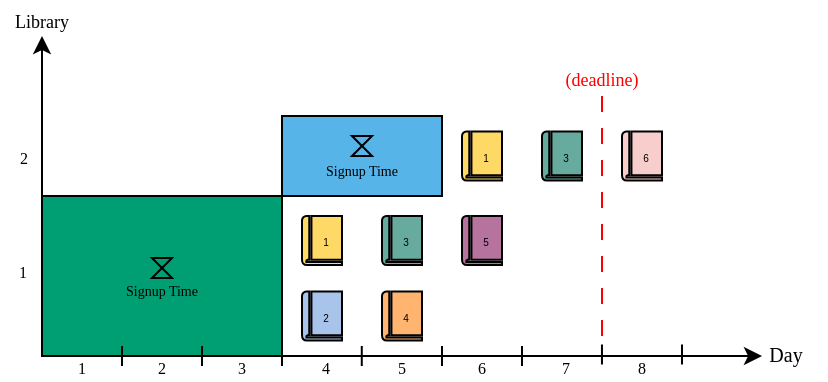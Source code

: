 <mxfile version="21.6.8" type="device" pages="2">
  <diagram name="example" id="hwzFVTMM_uJyrM2o6dDl">
    <mxGraphModel dx="954" dy="663" grid="1" gridSize="10" guides="1" tooltips="1" connect="1" arrows="1" fold="1" page="1" pageScale="1" pageWidth="827" pageHeight="1169" math="0" shadow="0">
      <root>
        <mxCell id="0" />
        <mxCell id="1" parent="0" />
        <mxCell id="ofYdp0S4x2xCZE4zrVgu-2" value="" style="endArrow=classic;html=1;rounded=0;" parent="1" edge="1">
          <mxGeometry width="50" height="50" relative="1" as="geometry">
            <mxPoint x="240" y="520" as="sourcePoint" />
            <mxPoint x="240" y="360" as="targetPoint" />
          </mxGeometry>
        </mxCell>
        <mxCell id="ofYdp0S4x2xCZE4zrVgu-3" value="" style="endArrow=classic;html=1;rounded=0;" parent="1" edge="1">
          <mxGeometry width="50" height="50" relative="1" as="geometry">
            <mxPoint x="260" y="520" as="sourcePoint" />
            <mxPoint x="600" y="520" as="targetPoint" />
          </mxGeometry>
        </mxCell>
        <mxCell id="ofYdp0S4x2xCZE4zrVgu-4" value="" style="rounded=0;whiteSpace=wrap;html=1;fillColor=#009E73;" parent="1" vertex="1">
          <mxGeometry x="240" y="440" width="120" height="80" as="geometry" />
        </mxCell>
        <mxCell id="ofYdp0S4x2xCZE4zrVgu-5" value="" style="rounded=0;whiteSpace=wrap;html=1;fillColor=#56B4E9;" parent="1" vertex="1">
          <mxGeometry x="360" y="400" width="80" height="40" as="geometry" />
        </mxCell>
        <mxCell id="ofYdp0S4x2xCZE4zrVgu-9" value="" style="sketch=0;pointerEvents=1;shadow=0;dashed=0;html=1;labelPosition=center;verticalLabelPosition=bottom;verticalAlign=top;outlineConnect=0;align=center;shape=mxgraph.office.concepts.book_journal;fillColor=#A9C4EB;" parent="1" vertex="1">
          <mxGeometry x="370" y="487.75" width="20" height="24.5" as="geometry" />
        </mxCell>
        <mxCell id="ofYdp0S4x2xCZE4zrVgu-10" value="" style="sketch=0;pointerEvents=1;shadow=0;dashed=0;html=1;labelPosition=center;verticalLabelPosition=bottom;verticalAlign=top;outlineConnect=0;align=center;shape=mxgraph.office.concepts.book_journal;fillColor=#FFD966;" parent="1" vertex="1">
          <mxGeometry x="370" y="450" width="20" height="24.5" as="geometry" />
        </mxCell>
        <mxCell id="ofYdp0S4x2xCZE4zrVgu-11" value="" style="sketch=0;pointerEvents=1;shadow=0;dashed=0;html=1;labelPosition=center;verticalLabelPosition=bottom;verticalAlign=top;outlineConnect=0;align=center;shape=mxgraph.office.concepts.book_journal;fillColor=#67AB9F;" parent="1" vertex="1">
          <mxGeometry x="410" y="450" width="20" height="24.5" as="geometry" />
        </mxCell>
        <mxCell id="ofYdp0S4x2xCZE4zrVgu-13" value="" style="sketch=0;pointerEvents=1;shadow=0;dashed=0;html=1;labelPosition=center;verticalLabelPosition=bottom;verticalAlign=top;outlineConnect=0;align=center;shape=mxgraph.office.concepts.book_journal;fillColor=#FFB570;" parent="1" vertex="1">
          <mxGeometry x="410" y="487.75" width="20" height="24.5" as="geometry" />
        </mxCell>
        <mxCell id="ofYdp0S4x2xCZE4zrVgu-14" value="" style="sketch=0;pointerEvents=1;shadow=0;dashed=0;html=1;labelPosition=center;verticalLabelPosition=bottom;verticalAlign=top;outlineConnect=0;align=center;shape=mxgraph.office.concepts.book_journal;fontColor=default;labelBackgroundColor=default;fillColor=#FFD966;" parent="1" vertex="1">
          <mxGeometry x="450" y="407.75" width="20" height="24.5" as="geometry" />
        </mxCell>
        <mxCell id="ofYdp0S4x2xCZE4zrVgu-15" value="" style="sketch=0;pointerEvents=1;shadow=0;dashed=0;html=1;labelPosition=center;verticalLabelPosition=bottom;verticalAlign=top;outlineConnect=0;align=center;shape=mxgraph.office.concepts.book_journal;fillColor=#B5739D;" parent="1" vertex="1">
          <mxGeometry x="450" y="450" width="20" height="24.5" as="geometry" />
        </mxCell>
        <mxCell id="ofYdp0S4x2xCZE4zrVgu-16" value="" style="sketch=0;pointerEvents=1;shadow=0;dashed=0;html=1;labelPosition=center;verticalLabelPosition=bottom;verticalAlign=top;outlineConnect=0;align=center;shape=mxgraph.office.concepts.book_journal;fillColor=#67AB9F;" parent="1" vertex="1">
          <mxGeometry x="490" y="407.75" width="20" height="24.5" as="geometry" />
        </mxCell>
        <mxCell id="ofYdp0S4x2xCZE4zrVgu-19" value="" style="sketch=0;pointerEvents=1;shadow=0;dashed=0;html=1;labelPosition=center;verticalLabelPosition=bottom;verticalAlign=top;outlineConnect=0;align=center;shape=mxgraph.office.concepts.book_journal;fillColor=#F8CECC;" parent="1" vertex="1">
          <mxGeometry x="530" y="407.75" width="20" height="24.5" as="geometry" />
        </mxCell>
        <mxCell id="ofYdp0S4x2xCZE4zrVgu-20" value="&lt;font data-font-src=&quot;https://fonts.googleapis.com/css?family=Linux+Libertine&quot; face=&quot;Linux Libertine&quot; style=&quot;font-size: 7px;&quot;&gt;Signup Time&lt;/font&gt;" style="text;html=1;strokeColor=none;fillColor=none;align=center;verticalAlign=middle;whiteSpace=wrap;rounded=0;" parent="1" vertex="1">
          <mxGeometry x="265" y="477.75" width="70" height="17.25" as="geometry" />
        </mxCell>
        <mxCell id="ofYdp0S4x2xCZE4zrVgu-21" value="&lt;font data-font-src=&quot;https://fonts.googleapis.com/css?family=Linux+Libertine&quot; face=&quot;Linux Libertine&quot; style=&quot;font-size: 7px;&quot;&gt;Signup Time&lt;/font&gt;" style="text;html=1;strokeColor=none;fillColor=none;align=center;verticalAlign=middle;whiteSpace=wrap;rounded=0;" parent="1" vertex="1">
          <mxGeometry x="360" y="420" width="80" height="12.25" as="geometry" />
        </mxCell>
        <mxCell id="ofYdp0S4x2xCZE4zrVgu-23" value="" style="shape=collate;html=1;fontSize=10;strokeColor=default;fillColor=none;" parent="1" vertex="1">
          <mxGeometry x="295" y="471" width="10" height="10" as="geometry" />
        </mxCell>
        <mxCell id="ofYdp0S4x2xCZE4zrVgu-26" value="" style="shape=collate;html=1;fontSize=10;fillColor=none;" parent="1" vertex="1">
          <mxGeometry x="395" y="410" width="10" height="10" as="geometry" />
        </mxCell>
        <mxCell id="ofYdp0S4x2xCZE4zrVgu-27" value="&lt;font style=&quot;font-size: 5px;&quot;&gt;1&lt;/font&gt;" style="text;html=1;strokeColor=none;fillColor=none;align=center;verticalAlign=middle;whiteSpace=wrap;rounded=0;fontSize=5;" parent="1" vertex="1">
          <mxGeometry x="377" y="457.25" width="10" height="10" as="geometry" />
        </mxCell>
        <mxCell id="ofYdp0S4x2xCZE4zrVgu-30" value="&lt;font style=&quot;font-size: 5px;&quot;&gt;2&lt;/font&gt;" style="text;html=1;strokeColor=none;fillColor=none;align=center;verticalAlign=middle;whiteSpace=wrap;rounded=0;fontSize=5;" parent="1" vertex="1">
          <mxGeometry x="377" y="495" width="10" height="10" as="geometry" />
        </mxCell>
        <mxCell id="ofYdp0S4x2xCZE4zrVgu-31" value="&lt;font style=&quot;font-size: 5px;&quot;&gt;3&lt;/font&gt;" style="text;html=1;strokeColor=none;fillColor=none;align=center;verticalAlign=middle;whiteSpace=wrap;rounded=0;fontSize=5;" parent="1" vertex="1">
          <mxGeometry x="417" y="457.25" width="10" height="10" as="geometry" />
        </mxCell>
        <mxCell id="ofYdp0S4x2xCZE4zrVgu-32" value="&lt;font style=&quot;font-size: 5px;&quot;&gt;4&lt;/font&gt;" style="text;html=1;strokeColor=none;fillColor=none;align=center;verticalAlign=middle;whiteSpace=wrap;rounded=0;fontSize=5;" parent="1" vertex="1">
          <mxGeometry x="417" y="495" width="10" height="10" as="geometry" />
        </mxCell>
        <mxCell id="ofYdp0S4x2xCZE4zrVgu-33" value="&lt;font style=&quot;font-size: 5px;&quot;&gt;1&lt;/font&gt;" style="text;html=1;strokeColor=none;fillColor=none;align=center;verticalAlign=middle;whiteSpace=wrap;rounded=0;fontSize=5;" parent="1" vertex="1">
          <mxGeometry x="457" y="415" width="10" height="10" as="geometry" />
        </mxCell>
        <mxCell id="ofYdp0S4x2xCZE4zrVgu-34" value="&lt;font style=&quot;font-size: 5px;&quot;&gt;3&lt;/font&gt;" style="text;html=1;strokeColor=none;fillColor=none;align=center;verticalAlign=middle;whiteSpace=wrap;rounded=0;fontSize=5;" parent="1" vertex="1">
          <mxGeometry x="497" y="415" width="10" height="10" as="geometry" />
        </mxCell>
        <mxCell id="ofYdp0S4x2xCZE4zrVgu-35" value="&lt;font style=&quot;font-size: 5px;&quot;&gt;6&lt;/font&gt;" style="text;html=1;strokeColor=none;fillColor=none;align=center;verticalAlign=middle;whiteSpace=wrap;rounded=0;fontSize=5;" parent="1" vertex="1">
          <mxGeometry x="537" y="415" width="10" height="10" as="geometry" />
        </mxCell>
        <mxCell id="ofYdp0S4x2xCZE4zrVgu-39" value="&lt;font style=&quot;font-size: 5px;&quot;&gt;5&lt;/font&gt;" style="text;html=1;strokeColor=none;fillColor=none;align=center;verticalAlign=middle;whiteSpace=wrap;rounded=0;fontSize=5;" parent="1" vertex="1">
          <mxGeometry x="457" y="457.25" width="10" height="10" as="geometry" />
        </mxCell>
        <mxCell id="ofYdp0S4x2xCZE4zrVgu-43" value="" style="endArrow=none;html=1;rounded=0;fontColor=#FF3838;labelBackgroundColor=default;strokeColor=#FF0000;dashed=1;dashPattern=8 8;" parent="1" edge="1">
          <mxGeometry width="50" height="50" relative="1" as="geometry">
            <mxPoint x="520" y="510" as="sourcePoint" />
            <mxPoint x="520" y="390" as="targetPoint" />
          </mxGeometry>
        </mxCell>
        <mxCell id="ofYdp0S4x2xCZE4zrVgu-44" value="&lt;font data-font-src=&quot;https://fonts.googleapis.com/css?family=Linux+Libertine&quot; face=&quot;Linux Libertine&quot; style=&quot;font-size: 8px;&quot;&gt;1&lt;/font&gt;" style="text;html=1;strokeColor=none;fillColor=none;align=center;verticalAlign=middle;whiteSpace=wrap;rounded=0;" parent="1" vertex="1">
          <mxGeometry x="250" y="520" width="20" height="10" as="geometry" />
        </mxCell>
        <mxCell id="ofYdp0S4x2xCZE4zrVgu-45" value="&lt;font data-font-src=&quot;https://fonts.googleapis.com/css?family=Linux+Libertine&quot; face=&quot;Linux Libertine&quot; style=&quot;font-size: 8px;&quot;&gt;2&lt;/font&gt;" style="text;html=1;strokeColor=none;fillColor=none;align=center;verticalAlign=middle;whiteSpace=wrap;rounded=0;" parent="1" vertex="1">
          <mxGeometry x="290" y="520" width="20" height="10" as="geometry" />
        </mxCell>
        <mxCell id="ofYdp0S4x2xCZE4zrVgu-46" value="&lt;font data-font-src=&quot;https://fonts.googleapis.com/css?family=Linux+Libertine&quot; face=&quot;Linux Libertine&quot; style=&quot;font-size: 8px;&quot;&gt;3&lt;/font&gt;" style="text;html=1;strokeColor=none;fillColor=none;align=center;verticalAlign=middle;whiteSpace=wrap;rounded=0;" parent="1" vertex="1">
          <mxGeometry x="330" y="520" width="20" height="10" as="geometry" />
        </mxCell>
        <mxCell id="ofYdp0S4x2xCZE4zrVgu-47" value="&lt;font data-font-src=&quot;https://fonts.googleapis.com/css?family=Linux+Libertine&quot; face=&quot;Linux Libertine&quot; style=&quot;font-size: 8px;&quot;&gt;4&lt;/font&gt;" style="text;html=1;strokeColor=none;fillColor=none;align=center;verticalAlign=middle;whiteSpace=wrap;rounded=0;" parent="1" vertex="1">
          <mxGeometry x="372" y="520" width="20" height="10" as="geometry" />
        </mxCell>
        <mxCell id="ofYdp0S4x2xCZE4zrVgu-48" value="&lt;font data-font-src=&quot;https://fonts.googleapis.com/css?family=Linux+Libertine&quot; face=&quot;Linux Libertine&quot; style=&quot;font-size: 8px;&quot;&gt;5&lt;/font&gt;" style="text;html=1;strokeColor=none;fillColor=none;align=center;verticalAlign=middle;whiteSpace=wrap;rounded=0;" parent="1" vertex="1">
          <mxGeometry x="410" y="520" width="20" height="10" as="geometry" />
        </mxCell>
        <mxCell id="ofYdp0S4x2xCZE4zrVgu-49" value="&lt;font data-font-src=&quot;https://fonts.googleapis.com/css?family=Linux+Libertine&quot; face=&quot;Linux Libertine&quot; style=&quot;font-size: 8px;&quot;&gt;6&lt;/font&gt;" style="text;html=1;strokeColor=none;fillColor=none;align=center;verticalAlign=middle;whiteSpace=wrap;rounded=0;" parent="1" vertex="1">
          <mxGeometry x="450" y="520" width="20" height="10" as="geometry" />
        </mxCell>
        <mxCell id="ofYdp0S4x2xCZE4zrVgu-50" value="&lt;font data-font-src=&quot;https://fonts.googleapis.com/css?family=Linux+Libertine&quot; face=&quot;Linux Libertine&quot; style=&quot;font-size: 8px;&quot;&gt;7&lt;/font&gt;" style="text;html=1;strokeColor=none;fillColor=none;align=center;verticalAlign=middle;whiteSpace=wrap;rounded=0;" parent="1" vertex="1">
          <mxGeometry x="492" y="520" width="20" height="10" as="geometry" />
        </mxCell>
        <mxCell id="ofYdp0S4x2xCZE4zrVgu-51" value="&lt;font data-font-src=&quot;https://fonts.googleapis.com/css?family=Linux+Libertine&quot; face=&quot;Linux Libertine&quot; style=&quot;font-size: 8px;&quot;&gt;8&lt;/font&gt;" style="text;html=1;strokeColor=none;fillColor=none;align=center;verticalAlign=middle;whiteSpace=wrap;rounded=0;" parent="1" vertex="1">
          <mxGeometry x="530" y="520" width="20" height="10" as="geometry" />
        </mxCell>
        <mxCell id="ofYdp0S4x2xCZE4zrVgu-52" value="&lt;font data-font-src=&quot;https://fonts.googleapis.com/css?family=Linux+Libertine&quot; face=&quot;Linux Libertine&quot; style=&quot;font-size: 10px;&quot;&gt;Day&lt;/font&gt;" style="text;html=1;strokeColor=none;fillColor=none;align=center;verticalAlign=middle;whiteSpace=wrap;rounded=0;" parent="1" vertex="1">
          <mxGeometry x="592" y="506" width="40" height="25" as="geometry" />
        </mxCell>
        <mxCell id="ofYdp0S4x2xCZE4zrVgu-53" value="&lt;font data-font-src=&quot;https://fonts.googleapis.com/css?family=Linux+Libertine&quot; face=&quot;Linux Libertine&quot; style=&quot;font-size: 9px;&quot;&gt;Library&lt;/font&gt;" style="text;html=1;strokeColor=none;fillColor=none;align=center;verticalAlign=middle;whiteSpace=wrap;rounded=0;" parent="1" vertex="1">
          <mxGeometry x="220" y="342" width="40" height="20" as="geometry" />
        </mxCell>
        <mxCell id="ofYdp0S4x2xCZE4zrVgu-56" value="&lt;font data-font-src=&quot;https://fonts.googleapis.com/css?family=Linux+Libertine&quot; face=&quot;Linux Libertine&quot; color=&quot;#ff0000&quot; style=&quot;font-size: 9px;&quot;&gt;(&lt;font data-font-src=&quot;https://fonts.googleapis.com/css?family=Linux+Libertine&quot;&gt;deadline&lt;/font&gt;)&lt;/font&gt;" style="text;html=1;strokeColor=none;fillColor=none;align=center;verticalAlign=middle;whiteSpace=wrap;rounded=0;fontSize=13;" parent="1" vertex="1">
          <mxGeometry x="490" y="370" width="60" height="20" as="geometry" />
        </mxCell>
        <mxCell id="GnozD-dMwyIqzFIo_3tQ-4" value="" style="endArrow=none;html=1;rounded=0;" parent="1" edge="1">
          <mxGeometry width="50" height="50" relative="1" as="geometry">
            <mxPoint x="280" y="525" as="sourcePoint" />
            <mxPoint x="280" y="515" as="targetPoint" />
          </mxGeometry>
        </mxCell>
        <mxCell id="GnozD-dMwyIqzFIo_3tQ-6" value="" style="endArrow=none;html=1;rounded=0;" parent="1" edge="1">
          <mxGeometry width="50" height="50" relative="1" as="geometry">
            <mxPoint x="320" y="525" as="sourcePoint" />
            <mxPoint x="320" y="515" as="targetPoint" />
          </mxGeometry>
        </mxCell>
        <mxCell id="GnozD-dMwyIqzFIo_3tQ-7" value="" style="endArrow=none;html=1;rounded=0;" parent="1" edge="1">
          <mxGeometry width="50" height="50" relative="1" as="geometry">
            <mxPoint x="360" y="525" as="sourcePoint" />
            <mxPoint x="360" y="515" as="targetPoint" />
          </mxGeometry>
        </mxCell>
        <mxCell id="GnozD-dMwyIqzFIo_3tQ-8" value="" style="endArrow=none;html=1;rounded=0;" parent="1" edge="1">
          <mxGeometry width="50" height="50" relative="1" as="geometry">
            <mxPoint x="399.89" y="525" as="sourcePoint" />
            <mxPoint x="399.89" y="515" as="targetPoint" />
          </mxGeometry>
        </mxCell>
        <mxCell id="GnozD-dMwyIqzFIo_3tQ-9" value="" style="endArrow=none;html=1;rounded=0;" parent="1" edge="1">
          <mxGeometry width="50" height="50" relative="1" as="geometry">
            <mxPoint x="440" y="525" as="sourcePoint" />
            <mxPoint x="440" y="515" as="targetPoint" />
          </mxGeometry>
        </mxCell>
        <mxCell id="GnozD-dMwyIqzFIo_3tQ-10" value="" style="endArrow=none;html=1;rounded=0;" parent="1" edge="1">
          <mxGeometry width="50" height="50" relative="1" as="geometry">
            <mxPoint x="480" y="525" as="sourcePoint" />
            <mxPoint x="480" y="515" as="targetPoint" />
          </mxGeometry>
        </mxCell>
        <mxCell id="GnozD-dMwyIqzFIo_3tQ-11" value="" style="endArrow=none;html=1;rounded=0;strokeWidth=1;" parent="1" edge="1">
          <mxGeometry width="50" height="50" relative="1" as="geometry">
            <mxPoint x="519.98" y="524.25" as="sourcePoint" />
            <mxPoint x="519.98" y="514.25" as="targetPoint" />
          </mxGeometry>
        </mxCell>
        <mxCell id="GnozD-dMwyIqzFIo_3tQ-14" value="&lt;font face=&quot;Linux Libertine&quot;&gt;&lt;span style=&quot;font-size: 8px;&quot;&gt;1&lt;/span&gt;&lt;/font&gt;" style="text;html=1;strokeColor=none;fillColor=none;align=center;verticalAlign=middle;whiteSpace=wrap;rounded=0;" parent="1" vertex="1">
          <mxGeometry x="219" y="467.25" width="23" height="20" as="geometry" />
        </mxCell>
        <mxCell id="GnozD-dMwyIqzFIo_3tQ-15" value="&lt;font data-font-src=&quot;https://fonts.googleapis.com/css?family=Linux+Libertine&quot; face=&quot;Linux Libertine&quot; style=&quot;font-size: 8px;&quot;&gt;2&lt;/font&gt;" style="text;html=1;strokeColor=none;fillColor=none;align=center;verticalAlign=middle;whiteSpace=wrap;rounded=0;" parent="1" vertex="1">
          <mxGeometry x="220.5" y="410" width="20" height="20" as="geometry" />
        </mxCell>
        <mxCell id="K1kXKe1LBkPMUJFHfrQv-1" value="" style="endArrow=none;html=1;rounded=0;strokeWidth=1;" parent="1" edge="1">
          <mxGeometry width="50" height="50" relative="1" as="geometry">
            <mxPoint x="560.0" y="524.25" as="sourcePoint" />
            <mxPoint x="560.0" y="514.25" as="targetPoint" />
          </mxGeometry>
        </mxCell>
      </root>
    </mxGraphModel>
  </diagram>
  <diagram id="2sKhkFvGWFkhTv_yeHbP" name="Page-2">
    <mxGraphModel dx="454" dy="316" grid="1" gridSize="10" guides="1" tooltips="1" connect="1" arrows="1" fold="1" page="1" pageScale="1" pageWidth="1169" pageHeight="827" math="0" shadow="0">
      <root>
        <mxCell id="0" />
        <mxCell id="1" parent="0" />
        <mxCell id="hzT4BHm85Ke8tbXru9Jw-1" value="" style="endArrow=classic;html=1;rounded=0;" edge="1" parent="1">
          <mxGeometry width="50" height="50" relative="1" as="geometry">
            <mxPoint x="411" y="508" as="sourcePoint" />
            <mxPoint x="411" y="348" as="targetPoint" />
          </mxGeometry>
        </mxCell>
        <mxCell id="hzT4BHm85Ke8tbXru9Jw-2" value="" style="endArrow=classic;html=1;rounded=0;" edge="1" parent="1">
          <mxGeometry width="50" height="50" relative="1" as="geometry">
            <mxPoint x="431" y="508" as="sourcePoint" />
            <mxPoint x="771" y="508" as="targetPoint" />
          </mxGeometry>
        </mxCell>
        <mxCell id="hzT4BHm85Ke8tbXru9Jw-3" value="" style="rounded=0;whiteSpace=wrap;html=1;fillColor=#009E73;" vertex="1" parent="1">
          <mxGeometry x="411" y="428" width="120" height="80" as="geometry" />
        </mxCell>
        <mxCell id="hzT4BHm85Ke8tbXru9Jw-4" value="" style="rounded=0;whiteSpace=wrap;html=1;fillColor=#56B4E9;" vertex="1" parent="1">
          <mxGeometry x="531" y="388" width="80" height="40" as="geometry" />
        </mxCell>
        <mxCell id="hzT4BHm85Ke8tbXru9Jw-5" value="" style="sketch=0;pointerEvents=1;shadow=0;dashed=0;html=1;labelPosition=center;verticalLabelPosition=bottom;verticalAlign=top;outlineConnect=0;align=center;shape=mxgraph.office.concepts.book_journal;fillColor=#A9C4EB;" vertex="1" parent="1">
          <mxGeometry x="541" y="475.75" width="20" height="24.5" as="geometry" />
        </mxCell>
        <mxCell id="hzT4BHm85Ke8tbXru9Jw-6" value="" style="sketch=0;pointerEvents=1;shadow=0;dashed=0;html=1;labelPosition=center;verticalLabelPosition=bottom;verticalAlign=top;outlineConnect=0;align=center;shape=mxgraph.office.concepts.book_journal;fillColor=#FFD966;" vertex="1" parent="1">
          <mxGeometry x="541" y="438" width="20" height="24.5" as="geometry" />
        </mxCell>
        <mxCell id="hzT4BHm85Ke8tbXru9Jw-7" value="" style="sketch=0;pointerEvents=1;shadow=0;dashed=0;html=1;labelPosition=center;verticalLabelPosition=bottom;verticalAlign=top;outlineConnect=0;align=center;shape=mxgraph.office.concepts.book_journal;fillColor=#67AB9F;" vertex="1" parent="1">
          <mxGeometry x="581" y="438" width="20" height="24.5" as="geometry" />
        </mxCell>
        <mxCell id="hzT4BHm85Ke8tbXru9Jw-8" value="" style="sketch=0;pointerEvents=1;shadow=0;dashed=0;html=1;labelPosition=center;verticalLabelPosition=bottom;verticalAlign=top;outlineConnect=0;align=center;shape=mxgraph.office.concepts.book_journal;fillColor=#FFB570;" vertex="1" parent="1">
          <mxGeometry x="581" y="475.75" width="20" height="24.5" as="geometry" />
        </mxCell>
        <mxCell id="hzT4BHm85Ke8tbXru9Jw-9" value="" style="sketch=0;pointerEvents=1;shadow=0;dashed=0;html=1;labelPosition=center;verticalLabelPosition=bottom;verticalAlign=top;outlineConnect=0;align=center;shape=mxgraph.office.concepts.book_journal;fontColor=default;labelBackgroundColor=default;fillColor=#FFD966;" vertex="1" parent="1">
          <mxGeometry x="621" y="395.75" width="20" height="24.5" as="geometry" />
        </mxCell>
        <mxCell id="hzT4BHm85Ke8tbXru9Jw-10" value="" style="sketch=0;pointerEvents=1;shadow=0;dashed=0;html=1;labelPosition=center;verticalLabelPosition=bottom;verticalAlign=top;outlineConnect=0;align=center;shape=mxgraph.office.concepts.book_journal;fillColor=#B5739D;" vertex="1" parent="1">
          <mxGeometry x="621" y="438" width="20" height="24.5" as="geometry" />
        </mxCell>
        <mxCell id="hzT4BHm85Ke8tbXru9Jw-11" value="" style="sketch=0;pointerEvents=1;shadow=0;dashed=0;html=1;labelPosition=center;verticalLabelPosition=bottom;verticalAlign=top;outlineConnect=0;align=center;shape=mxgraph.office.concepts.book_journal;fillColor=#67AB9F;" vertex="1" parent="1">
          <mxGeometry x="661" y="395.75" width="20" height="24.5" as="geometry" />
        </mxCell>
        <mxCell id="hzT4BHm85Ke8tbXru9Jw-12" value="" style="sketch=0;pointerEvents=1;shadow=0;dashed=0;html=1;labelPosition=center;verticalLabelPosition=bottom;verticalAlign=top;outlineConnect=0;align=center;shape=mxgraph.office.concepts.book_journal;fillColor=#F8CECC;" vertex="1" parent="1">
          <mxGeometry x="701" y="395.75" width="20" height="24.5" as="geometry" />
        </mxCell>
        <mxCell id="hzT4BHm85Ke8tbXru9Jw-13" value="&lt;font face=&quot;Fira Sans&quot; data-font-src=&quot;https://fonts.googleapis.com/css?family=Linux+Libertine&quot; style=&quot;font-size: 7px;&quot;&gt;Signup Time&lt;/font&gt;" style="text;html=1;strokeColor=none;fillColor=none;align=center;verticalAlign=middle;whiteSpace=wrap;rounded=0;" vertex="1" parent="1">
          <mxGeometry x="436" y="465.75" width="70" height="17.25" as="geometry" />
        </mxCell>
        <mxCell id="hzT4BHm85Ke8tbXru9Jw-14" value="&lt;font face=&quot;Fira Sans&quot; data-font-src=&quot;https://fonts.googleapis.com/css?family=Linux+Libertine&quot; style=&quot;font-size: 7px;&quot;&gt;Signup Time&lt;/font&gt;" style="text;html=1;strokeColor=none;fillColor=none;align=center;verticalAlign=middle;whiteSpace=wrap;rounded=0;" vertex="1" parent="1">
          <mxGeometry x="531" y="408" width="80" height="12.25" as="geometry" />
        </mxCell>
        <mxCell id="hzT4BHm85Ke8tbXru9Jw-15" value="" style="shape=collate;html=1;fontSize=10;strokeColor=default;fillColor=none;" vertex="1" parent="1">
          <mxGeometry x="466" y="459" width="10" height="10" as="geometry" />
        </mxCell>
        <mxCell id="hzT4BHm85Ke8tbXru9Jw-16" value="" style="shape=collate;html=1;fontSize=10;fillColor=none;" vertex="1" parent="1">
          <mxGeometry x="566" y="398" width="10" height="10" as="geometry" />
        </mxCell>
        <mxCell id="hzT4BHm85Ke8tbXru9Jw-17" value="&lt;font face=&quot;Fira Sans&quot; style=&quot;font-size: 5px;&quot;&gt;1&lt;/font&gt;" style="text;html=1;strokeColor=none;fillColor=none;align=center;verticalAlign=middle;whiteSpace=wrap;rounded=0;fontSize=5;" vertex="1" parent="1">
          <mxGeometry x="548" y="445.25" width="10" height="10" as="geometry" />
        </mxCell>
        <mxCell id="hzT4BHm85Ke8tbXru9Jw-18" value="&lt;font face=&quot;Fira Sans&quot; style=&quot;font-size: 5px;&quot;&gt;2&lt;/font&gt;" style="text;html=1;strokeColor=none;fillColor=none;align=center;verticalAlign=middle;whiteSpace=wrap;rounded=0;fontSize=5;" vertex="1" parent="1">
          <mxGeometry x="548" y="483" width="10" height="10" as="geometry" />
        </mxCell>
        <mxCell id="hzT4BHm85Ke8tbXru9Jw-19" value="&lt;font face=&quot;Fira Sans&quot; style=&quot;font-size: 5px;&quot;&gt;3&lt;/font&gt;" style="text;html=1;strokeColor=none;fillColor=none;align=center;verticalAlign=middle;whiteSpace=wrap;rounded=0;fontSize=5;" vertex="1" parent="1">
          <mxGeometry x="588" y="445.25" width="10" height="10" as="geometry" />
        </mxCell>
        <mxCell id="hzT4BHm85Ke8tbXru9Jw-20" value="&lt;font face=&quot;Fira Sans&quot; style=&quot;font-size: 5px;&quot;&gt;4&lt;/font&gt;" style="text;html=1;strokeColor=none;fillColor=none;align=center;verticalAlign=middle;whiteSpace=wrap;rounded=0;fontSize=5;" vertex="1" parent="1">
          <mxGeometry x="588" y="483" width="10" height="10" as="geometry" />
        </mxCell>
        <mxCell id="hzT4BHm85Ke8tbXru9Jw-21" value="&lt;font face=&quot;Fira Sans&quot; style=&quot;font-size: 5px;&quot;&gt;1&lt;/font&gt;" style="text;html=1;strokeColor=none;fillColor=none;align=center;verticalAlign=middle;whiteSpace=wrap;rounded=0;fontSize=5;" vertex="1" parent="1">
          <mxGeometry x="628" y="403" width="10" height="10" as="geometry" />
        </mxCell>
        <mxCell id="hzT4BHm85Ke8tbXru9Jw-22" value="&lt;font face=&quot;Fira Sans&quot; style=&quot;font-size: 5px;&quot;&gt;3&lt;/font&gt;" style="text;html=1;strokeColor=none;fillColor=none;align=center;verticalAlign=middle;whiteSpace=wrap;rounded=0;fontSize=5;" vertex="1" parent="1">
          <mxGeometry x="668" y="403" width="10" height="10" as="geometry" />
        </mxCell>
        <mxCell id="hzT4BHm85Ke8tbXru9Jw-23" value="&lt;font face=&quot;Fira Sans&quot; style=&quot;font-size: 5px;&quot;&gt;6&lt;/font&gt;" style="text;html=1;strokeColor=none;fillColor=none;align=center;verticalAlign=middle;whiteSpace=wrap;rounded=0;fontSize=5;" vertex="1" parent="1">
          <mxGeometry x="708" y="403" width="10" height="10" as="geometry" />
        </mxCell>
        <mxCell id="hzT4BHm85Ke8tbXru9Jw-24" value="&lt;font face=&quot;Fira Sans&quot; style=&quot;font-size: 5px;&quot;&gt;5&lt;/font&gt;" style="text;html=1;strokeColor=none;fillColor=none;align=center;verticalAlign=middle;whiteSpace=wrap;rounded=0;fontSize=5;" vertex="1" parent="1">
          <mxGeometry x="628" y="445.25" width="10" height="10" as="geometry" />
        </mxCell>
        <mxCell id="hzT4BHm85Ke8tbXru9Jw-25" value="" style="endArrow=none;html=1;rounded=0;fontColor=#FF3838;labelBackgroundColor=default;strokeColor=#FF0000;dashed=1;dashPattern=8 8;" edge="1" parent="1">
          <mxGeometry width="50" height="50" relative="1" as="geometry">
            <mxPoint x="691" y="498" as="sourcePoint" />
            <mxPoint x="691" y="378" as="targetPoint" />
          </mxGeometry>
        </mxCell>
        <mxCell id="hzT4BHm85Ke8tbXru9Jw-26" value="&lt;font face=&quot;Fira Sans&quot; data-font-src=&quot;https://fonts.googleapis.com/css?family=Linux+Libertine&quot; style=&quot;font-size: 8px;&quot;&gt;1&lt;/font&gt;" style="text;html=1;strokeColor=none;fillColor=none;align=center;verticalAlign=middle;whiteSpace=wrap;rounded=0;" vertex="1" parent="1">
          <mxGeometry x="421" y="508" width="20" height="10" as="geometry" />
        </mxCell>
        <mxCell id="hzT4BHm85Ke8tbXru9Jw-27" value="&lt;font face=&quot;Fira Sans&quot; data-font-src=&quot;https://fonts.googleapis.com/css?family=Linux+Libertine&quot; style=&quot;font-size: 8px;&quot;&gt;2&lt;/font&gt;" style="text;html=1;strokeColor=none;fillColor=none;align=center;verticalAlign=middle;whiteSpace=wrap;rounded=0;" vertex="1" parent="1">
          <mxGeometry x="461" y="508" width="20" height="10" as="geometry" />
        </mxCell>
        <mxCell id="hzT4BHm85Ke8tbXru9Jw-28" value="&lt;font data-font-src=&quot;https://fonts.googleapis.com/css?family=Linux+Libertine&quot; face=&quot;Linux Libertine&quot; style=&quot;font-size: 8px;&quot;&gt;3&lt;/font&gt;" style="text;html=1;strokeColor=none;fillColor=none;align=center;verticalAlign=middle;whiteSpace=wrap;rounded=0;" vertex="1" parent="1">
          <mxGeometry x="501" y="508" width="20" height="10" as="geometry" />
        </mxCell>
        <mxCell id="hzT4BHm85Ke8tbXru9Jw-29" value="&lt;font face=&quot;Fira Sans&quot; data-font-src=&quot;https://fonts.googleapis.com/css?family=Linux+Libertine&quot; style=&quot;font-size: 8px;&quot;&gt;4&lt;/font&gt;" style="text;html=1;strokeColor=none;fillColor=none;align=center;verticalAlign=middle;whiteSpace=wrap;rounded=0;" vertex="1" parent="1">
          <mxGeometry x="543" y="508" width="20" height="10" as="geometry" />
        </mxCell>
        <mxCell id="hzT4BHm85Ke8tbXru9Jw-30" value="&lt;font face=&quot;Fira Sans&quot; data-font-src=&quot;https://fonts.googleapis.com/css?family=Linux+Libertine&quot; style=&quot;font-size: 8px;&quot;&gt;5&lt;/font&gt;" style="text;html=1;strokeColor=none;fillColor=none;align=center;verticalAlign=middle;whiteSpace=wrap;rounded=0;" vertex="1" parent="1">
          <mxGeometry x="581" y="508" width="20" height="10" as="geometry" />
        </mxCell>
        <mxCell id="hzT4BHm85Ke8tbXru9Jw-31" value="&lt;font face=&quot;Fira Sans&quot; data-font-src=&quot;https://fonts.googleapis.com/css?family=Linux+Libertine&quot; style=&quot;font-size: 8px;&quot;&gt;6&lt;/font&gt;" style="text;html=1;strokeColor=none;fillColor=none;align=center;verticalAlign=middle;whiteSpace=wrap;rounded=0;" vertex="1" parent="1">
          <mxGeometry x="621" y="508" width="20" height="10" as="geometry" />
        </mxCell>
        <mxCell id="hzT4BHm85Ke8tbXru9Jw-32" value="&lt;font face=&quot;Fira Sans&quot; data-font-src=&quot;https://fonts.googleapis.com/css?family=Linux+Libertine&quot; style=&quot;font-size: 8px;&quot;&gt;7&lt;/font&gt;" style="text;html=1;strokeColor=none;fillColor=none;align=center;verticalAlign=middle;whiteSpace=wrap;rounded=0;" vertex="1" parent="1">
          <mxGeometry x="663" y="508" width="20" height="10" as="geometry" />
        </mxCell>
        <mxCell id="hzT4BHm85Ke8tbXru9Jw-33" value="&lt;font face=&quot;Fira Sans&quot; data-font-src=&quot;https://fonts.googleapis.com/css?family=Linux+Libertine&quot; style=&quot;font-size: 8px;&quot;&gt;8&lt;/font&gt;" style="text;html=1;strokeColor=none;fillColor=none;align=center;verticalAlign=middle;whiteSpace=wrap;rounded=0;" vertex="1" parent="1">
          <mxGeometry x="701" y="508" width="20" height="10" as="geometry" />
        </mxCell>
        <mxCell id="hzT4BHm85Ke8tbXru9Jw-34" value="&lt;font face=&quot;Fira Sans&quot; data-font-src=&quot;https://fonts.googleapis.com/css?family=Linux+Libertine&quot; style=&quot;font-size: 10px;&quot;&gt;Day&lt;/font&gt;" style="text;html=1;strokeColor=none;fillColor=none;align=center;verticalAlign=middle;whiteSpace=wrap;rounded=0;" vertex="1" parent="1">
          <mxGeometry x="763" y="494" width="40" height="25" as="geometry" />
        </mxCell>
        <mxCell id="hzT4BHm85Ke8tbXru9Jw-35" value="&lt;font face=&quot;Fira Sans&quot; data-font-src=&quot;https://fonts.googleapis.com/css?family=Linux+Libertine&quot; style=&quot;font-size: 9px;&quot;&gt;Library&lt;/font&gt;" style="text;html=1;strokeColor=none;fillColor=none;align=center;verticalAlign=middle;whiteSpace=wrap;rounded=0;" vertex="1" parent="1">
          <mxGeometry x="391" y="330" width="40" height="20" as="geometry" />
        </mxCell>
        <mxCell id="hzT4BHm85Ke8tbXru9Jw-36" value="&lt;font face=&quot;Fira Sans&quot; data-font-src=&quot;https://fonts.googleapis.com/css?family=Linux+Libertine&quot; color=&quot;#ff0000&quot; style=&quot;font-size: 9px;&quot;&gt;(&lt;font style=&quot;&quot; data-font-src=&quot;https://fonts.googleapis.com/css?family=Linux+Libertine&quot;&gt;deadline&lt;/font&gt;)&lt;/font&gt;" style="text;html=1;strokeColor=none;fillColor=none;align=center;verticalAlign=middle;whiteSpace=wrap;rounded=0;fontSize=13;" vertex="1" parent="1">
          <mxGeometry x="661" y="358" width="60" height="20" as="geometry" />
        </mxCell>
        <mxCell id="hzT4BHm85Ke8tbXru9Jw-37" value="" style="endArrow=none;html=1;rounded=0;" edge="1" parent="1">
          <mxGeometry width="50" height="50" relative="1" as="geometry">
            <mxPoint x="451" y="513" as="sourcePoint" />
            <mxPoint x="451" y="503" as="targetPoint" />
          </mxGeometry>
        </mxCell>
        <mxCell id="hzT4BHm85Ke8tbXru9Jw-38" value="" style="endArrow=none;html=1;rounded=0;" edge="1" parent="1">
          <mxGeometry width="50" height="50" relative="1" as="geometry">
            <mxPoint x="491" y="513" as="sourcePoint" />
            <mxPoint x="491" y="503" as="targetPoint" />
          </mxGeometry>
        </mxCell>
        <mxCell id="hzT4BHm85Ke8tbXru9Jw-39" value="" style="endArrow=none;html=1;rounded=0;" edge="1" parent="1">
          <mxGeometry width="50" height="50" relative="1" as="geometry">
            <mxPoint x="531" y="513" as="sourcePoint" />
            <mxPoint x="531" y="503" as="targetPoint" />
          </mxGeometry>
        </mxCell>
        <mxCell id="hzT4BHm85Ke8tbXru9Jw-40" value="" style="endArrow=none;html=1;rounded=0;" edge="1" parent="1">
          <mxGeometry width="50" height="50" relative="1" as="geometry">
            <mxPoint x="570.89" y="513" as="sourcePoint" />
            <mxPoint x="570.89" y="503" as="targetPoint" />
          </mxGeometry>
        </mxCell>
        <mxCell id="hzT4BHm85Ke8tbXru9Jw-41" value="" style="endArrow=none;html=1;rounded=0;" edge="1" parent="1">
          <mxGeometry width="50" height="50" relative="1" as="geometry">
            <mxPoint x="611" y="513" as="sourcePoint" />
            <mxPoint x="611" y="503" as="targetPoint" />
          </mxGeometry>
        </mxCell>
        <mxCell id="hzT4BHm85Ke8tbXru9Jw-42" value="" style="endArrow=none;html=1;rounded=0;" edge="1" parent="1">
          <mxGeometry width="50" height="50" relative="1" as="geometry">
            <mxPoint x="651" y="513" as="sourcePoint" />
            <mxPoint x="651" y="503" as="targetPoint" />
          </mxGeometry>
        </mxCell>
        <mxCell id="hzT4BHm85Ke8tbXru9Jw-43" value="" style="endArrow=none;html=1;rounded=0;strokeWidth=1;" edge="1" parent="1">
          <mxGeometry width="50" height="50" relative="1" as="geometry">
            <mxPoint x="690.98" y="512.25" as="sourcePoint" />
            <mxPoint x="690.98" y="502.25" as="targetPoint" />
          </mxGeometry>
        </mxCell>
        <mxCell id="hzT4BHm85Ke8tbXru9Jw-44" value="&lt;span style=&quot;font-size: 8px;&quot;&gt;&lt;font face=&quot;Fira Sans&quot;&gt;1&lt;/font&gt;&lt;/span&gt;" style="text;html=1;strokeColor=none;fillColor=none;align=center;verticalAlign=middle;whiteSpace=wrap;rounded=0;" vertex="1" parent="1">
          <mxGeometry x="390" y="455.25" width="23" height="20" as="geometry" />
        </mxCell>
        <mxCell id="hzT4BHm85Ke8tbXru9Jw-45" value="&lt;font face=&quot;Fira Sans&quot; data-font-src=&quot;https://fonts.googleapis.com/css?family=Linux+Libertine&quot; style=&quot;font-size: 8px;&quot;&gt;2&lt;/font&gt;" style="text;html=1;strokeColor=none;fillColor=none;align=center;verticalAlign=middle;whiteSpace=wrap;rounded=0;" vertex="1" parent="1">
          <mxGeometry x="391.5" y="398" width="20" height="20" as="geometry" />
        </mxCell>
        <mxCell id="hzT4BHm85Ke8tbXru9Jw-46" value="" style="endArrow=none;html=1;rounded=0;strokeWidth=1;" edge="1" parent="1">
          <mxGeometry width="50" height="50" relative="1" as="geometry">
            <mxPoint x="731.0" y="512.25" as="sourcePoint" />
            <mxPoint x="731.0" y="502.25" as="targetPoint" />
          </mxGeometry>
        </mxCell>
      </root>
    </mxGraphModel>
  </diagram>
</mxfile>
